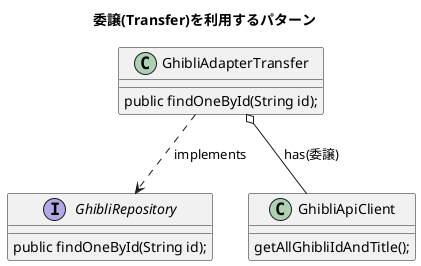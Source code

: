@startuml
title: 委譲(Transfer)を利用するパターン
interface GhibliRepository {
    public findOneById(String id);
}

class GhibliAdapterTransfer {
    public findOneById(String id);
}

class GhibliApiClient {
    getAllGhibliIdAndTitle();
}

GhibliAdapterTransfer ..> GhibliRepository: implements
GhibliAdapterTransfer o-- GhibliApiClient: has(委譲)

@enduml
